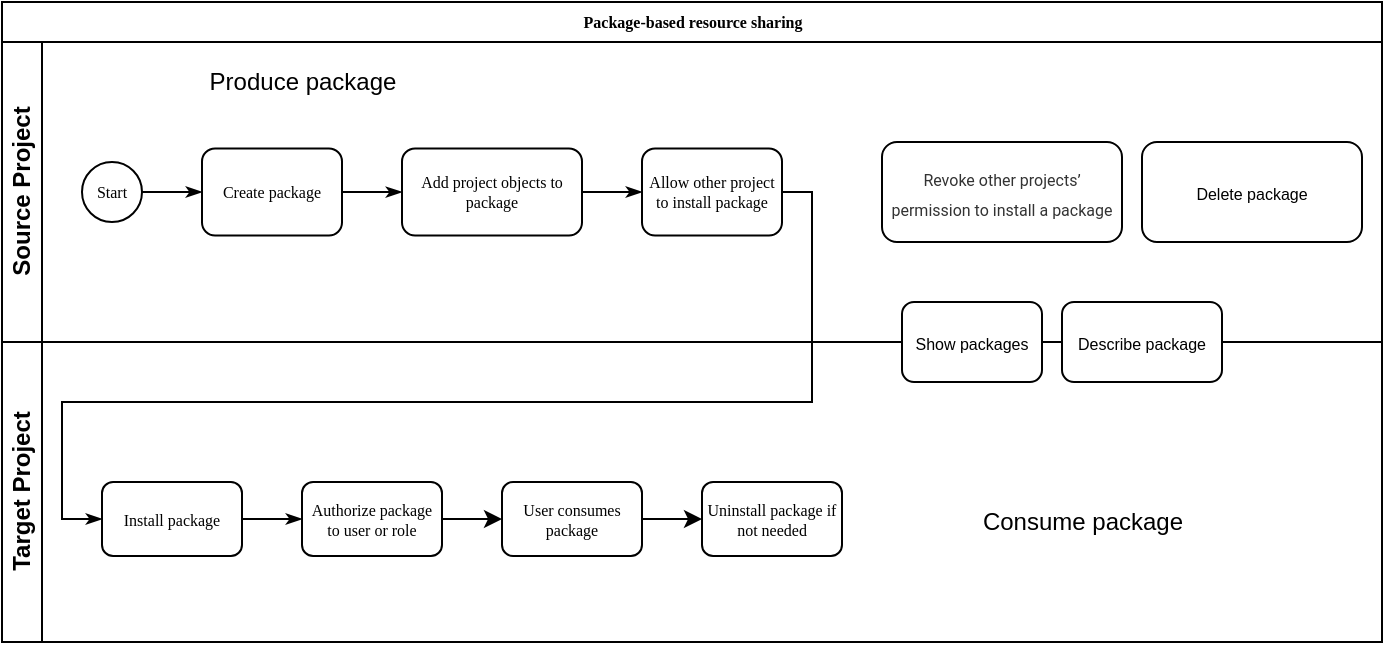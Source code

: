 <mxfile version="14.4.2" type="github">
  <diagram name="Page-1" id="c7488fd3-1785-93aa-aadb-54a6760d102a">
    <mxGraphModel dx="782" dy="446" grid="0" gridSize="10" guides="1" tooltips="1" connect="1" arrows="1" fold="1" page="1" pageScale="1" pageWidth="1100" pageHeight="850" background="#ffffff" math="0" shadow="0">
      <root>
        <mxCell id="0" />
        <mxCell id="1" parent="0" />
        <mxCell id="2b4e8129b02d487f-1" value="Package-based resource sharing" style="swimlane;html=1;childLayout=stackLayout;horizontal=1;startSize=20;horizontalStack=0;rounded=0;shadow=0;labelBackgroundColor=none;strokeWidth=1;fontFamily=Verdana;fontSize=8;align=center;" parent="1" vertex="1">
          <mxGeometry x="210" y="70" width="690" height="320" as="geometry" />
        </mxCell>
        <mxCell id="2b4e8129b02d487f-2" value="Source Project" style="swimlane;html=1;startSize=20;horizontal=0;" parent="2b4e8129b02d487f-1" vertex="1">
          <mxGeometry y="20" width="690" height="150" as="geometry" />
        </mxCell>
        <mxCell id="2b4e8129b02d487f-18" style="edgeStyle=orthogonalEdgeStyle;rounded=0;html=1;labelBackgroundColor=none;startArrow=none;startFill=0;startSize=5;endArrow=classicThin;endFill=1;endSize=5;jettySize=auto;orthogonalLoop=1;strokeWidth=1;fontFamily=Verdana;fontSize=8" parent="2b4e8129b02d487f-2" source="2b4e8129b02d487f-5" target="2b4e8129b02d487f-6" edge="1">
          <mxGeometry relative="1" as="geometry" />
        </mxCell>
        <mxCell id="2b4e8129b02d487f-5" value="Start" style="ellipse;whiteSpace=wrap;html=1;rounded=0;shadow=0;labelBackgroundColor=none;strokeWidth=1;fontFamily=Verdana;fontSize=8;align=center;" parent="2b4e8129b02d487f-2" vertex="1">
          <mxGeometry x="40" y="60" width="30" height="30" as="geometry" />
        </mxCell>
        <mxCell id="2b4e8129b02d487f-6" value="Create package" style="rounded=1;whiteSpace=wrap;html=1;shadow=0;labelBackgroundColor=none;strokeWidth=1;fontFamily=Verdana;fontSize=8;align=center;" parent="2b4e8129b02d487f-2" vertex="1">
          <mxGeometry x="100" y="53.25" width="70" height="43.5" as="geometry" />
        </mxCell>
        <mxCell id="2b4e8129b02d487f-12" value="Add project objects to package" style="rounded=1;whiteSpace=wrap;html=1;shadow=0;labelBackgroundColor=none;strokeWidth=1;fontFamily=Verdana;fontSize=8;align=center;" parent="2b4e8129b02d487f-2" vertex="1">
          <mxGeometry x="200" y="53.25" width="90" height="43.5" as="geometry" />
        </mxCell>
        <mxCell id="2b4e8129b02d487f-24" style="edgeStyle=orthogonalEdgeStyle;rounded=0;html=1;labelBackgroundColor=none;startArrow=none;startFill=0;startSize=5;endArrow=classicThin;endFill=1;endSize=5;jettySize=auto;orthogonalLoop=1;strokeWidth=1;fontFamily=Verdana;fontSize=8" parent="2b4e8129b02d487f-2" source="2b4e8129b02d487f-6" target="2b4e8129b02d487f-12" edge="1">
          <mxGeometry relative="1" as="geometry" />
        </mxCell>
        <mxCell id="2b4e8129b02d487f-14" value="Allow other project to install package" style="rounded=1;whiteSpace=wrap;html=1;shadow=0;labelBackgroundColor=none;strokeWidth=1;fontFamily=Verdana;fontSize=8;align=center;" parent="2b4e8129b02d487f-2" vertex="1">
          <mxGeometry x="320" y="53.25" width="70" height="43.5" as="geometry" />
        </mxCell>
        <mxCell id="e7BhG49IiwBrPG05aqch-2" style="edgeStyle=orthogonalEdgeStyle;rounded=0;html=1;labelBackgroundColor=none;startArrow=none;startFill=0;startSize=5;endArrow=classicThin;endFill=1;endSize=5;jettySize=auto;orthogonalLoop=1;strokeWidth=1;fontFamily=Verdana;fontSize=8;entryX=0;entryY=0.5;entryDx=0;entryDy=0;exitX=1;exitY=0.5;exitDx=0;exitDy=0;" edge="1" parent="2b4e8129b02d487f-2" source="2b4e8129b02d487f-12" target="2b4e8129b02d487f-14">
          <mxGeometry relative="1" as="geometry">
            <mxPoint x="310" y="74.5" as="sourcePoint" />
            <mxPoint x="360" y="74.5" as="targetPoint" />
          </mxGeometry>
        </mxCell>
        <mxCell id="e7BhG49IiwBrPG05aqch-18" value="&lt;span style=&quot;color: rgb(51 , 51 , 51) ; font-family: &amp;#34;roboto&amp;#34; , &amp;#34;helvetica&amp;#34; , &amp;#34;tahoma&amp;#34; , &amp;#34;arial&amp;#34; , &amp;#34;hiragino sans gb&amp;#34; , &amp;#34;microsoft yahei&amp;#34; , &amp;#34;simsun&amp;#34; , sans-serif ; text-align: left ; background-color: rgb(255 , 255 , 255)&quot;&gt;&lt;font style=&quot;font-size: 8px&quot;&gt;Revoke other projects’ permission to install a package&lt;/font&gt;&lt;/span&gt;" style="rounded=1;whiteSpace=wrap;html=1;" vertex="1" parent="2b4e8129b02d487f-2">
          <mxGeometry x="440" y="50" width="120" height="50" as="geometry" />
        </mxCell>
        <mxCell id="e7BhG49IiwBrPG05aqch-17" value="&lt;font style=&quot;font-size: 8px&quot;&gt;Delete package&lt;/font&gt;" style="rounded=1;whiteSpace=wrap;html=1;" vertex="1" parent="2b4e8129b02d487f-2">
          <mxGeometry x="570" y="50" width="110" height="50" as="geometry" />
        </mxCell>
        <mxCell id="2b4e8129b02d487f-3" value="Target Project" style="swimlane;html=1;startSize=20;horizontal=0;" parent="2b4e8129b02d487f-1" vertex="1">
          <mxGeometry y="170" width="690" height="150" as="geometry" />
        </mxCell>
        <mxCell id="2b4e8129b02d487f-17" value="Install package" style="rounded=1;whiteSpace=wrap;html=1;shadow=0;labelBackgroundColor=none;strokeWidth=1;fontFamily=Verdana;fontSize=8;align=center;" parent="2b4e8129b02d487f-3" vertex="1">
          <mxGeometry x="50" y="70" width="70" height="37" as="geometry" />
        </mxCell>
        <mxCell id="2b4e8129b02d487f-9" value="Authorize package to user or role" style="rounded=1;whiteSpace=wrap;html=1;shadow=0;labelBackgroundColor=none;strokeWidth=1;fontFamily=Verdana;fontSize=8;align=center;" parent="2b4e8129b02d487f-3" vertex="1">
          <mxGeometry x="150" y="70.0" width="70" height="37" as="geometry" />
        </mxCell>
        <mxCell id="e7BhG49IiwBrPG05aqch-13" value="Uninstall package if not needed" style="rounded=1;whiteSpace=wrap;html=1;shadow=0;labelBackgroundColor=none;strokeWidth=1;fontFamily=Verdana;fontSize=8;align=center;" vertex="1" parent="2b4e8129b02d487f-3">
          <mxGeometry x="350" y="70" width="70" height="37" as="geometry" />
        </mxCell>
        <mxCell id="e7BhG49IiwBrPG05aqch-6" value="User consumes package" style="rounded=1;whiteSpace=wrap;html=1;shadow=0;labelBackgroundColor=none;strokeWidth=1;fontFamily=Verdana;fontSize=8;align=center;" vertex="1" parent="2b4e8129b02d487f-3">
          <mxGeometry x="250" y="70" width="70" height="37" as="geometry" />
        </mxCell>
        <mxCell id="e7BhG49IiwBrPG05aqch-7" value="" style="edgeStyle=orthogonalEdgeStyle;rounded=0;orthogonalLoop=1;jettySize=auto;html=1;" edge="1" parent="2b4e8129b02d487f-3" source="2b4e8129b02d487f-9" target="e7BhG49IiwBrPG05aqch-6">
          <mxGeometry relative="1" as="geometry" />
        </mxCell>
        <mxCell id="e7BhG49IiwBrPG05aqch-14" value="" style="edgeStyle=orthogonalEdgeStyle;rounded=0;orthogonalLoop=1;jettySize=auto;html=1;" edge="1" parent="2b4e8129b02d487f-3" source="e7BhG49IiwBrPG05aqch-6" target="e7BhG49IiwBrPG05aqch-13">
          <mxGeometry relative="1" as="geometry" />
        </mxCell>
        <mxCell id="e7BhG49IiwBrPG05aqch-16" value="&lt;font style=&quot;font-size: 8px&quot;&gt;Describe package&lt;/font&gt;" style="rounded=1;whiteSpace=wrap;html=1;" vertex="1" parent="2b4e8129b02d487f-3">
          <mxGeometry x="530" y="-20" width="80" height="40" as="geometry" />
        </mxCell>
        <mxCell id="e7BhG49IiwBrPG05aqch-3" style="edgeStyle=orthogonalEdgeStyle;rounded=0;html=1;labelBackgroundColor=none;startArrow=none;startFill=0;startSize=5;endArrow=classicThin;endFill=1;endSize=5;jettySize=auto;orthogonalLoop=1;strokeWidth=1;fontFamily=Verdana;fontSize=8;exitX=1;exitY=0.5;exitDx=0;exitDy=0;entryX=0;entryY=0.5;entryDx=0;entryDy=0;" edge="1" parent="2b4e8129b02d487f-3" source="2b4e8129b02d487f-17" target="2b4e8129b02d487f-9">
          <mxGeometry relative="1" as="geometry">
            <mxPoint x="180" y="-65" as="sourcePoint" />
            <mxPoint x="160" y="89" as="targetPoint" />
          </mxGeometry>
        </mxCell>
        <mxCell id="2b4e8129b02d487f-28" style="edgeStyle=orthogonalEdgeStyle;rounded=0;html=1;labelBackgroundColor=none;startArrow=none;startFill=0;startSize=5;endArrow=classicThin;endFill=1;endSize=5;jettySize=auto;orthogonalLoop=1;strokeWidth=1;fontFamily=Verdana;fontSize=8;entryX=0;entryY=0.5;entryDx=0;entryDy=0;" parent="2b4e8129b02d487f-1" source="2b4e8129b02d487f-14" target="2b4e8129b02d487f-17" edge="1">
          <mxGeometry relative="1" as="geometry">
            <mxPoint x="330" y="395.5" as="targetPoint" />
            <Array as="points">
              <mxPoint x="405" y="200" />
              <mxPoint x="30" y="200" />
              <mxPoint x="30" y="259" />
            </Array>
          </mxGeometry>
        </mxCell>
        <mxCell id="e7BhG49IiwBrPG05aqch-15" value="&lt;font style=&quot;font-size: 8px&quot;&gt;Show packages&lt;/font&gt;" style="rounded=1;whiteSpace=wrap;html=1;" vertex="1" parent="1">
          <mxGeometry x="660" y="220" width="70" height="40" as="geometry" />
        </mxCell>
        <mxCell id="e7BhG49IiwBrPG05aqch-19" value="Consume package" style="text;html=1;align=center;verticalAlign=middle;resizable=0;points=[];autosize=1;" vertex="1" parent="1">
          <mxGeometry x="690" y="320" width="120" height="20" as="geometry" />
        </mxCell>
        <mxCell id="e7BhG49IiwBrPG05aqch-20" value="Produce package" style="text;html=1;align=center;verticalAlign=middle;resizable=0;points=[];autosize=1;" vertex="1" parent="1">
          <mxGeometry x="305" y="100" width="110" height="20" as="geometry" />
        </mxCell>
      </root>
    </mxGraphModel>
  </diagram>
</mxfile>
